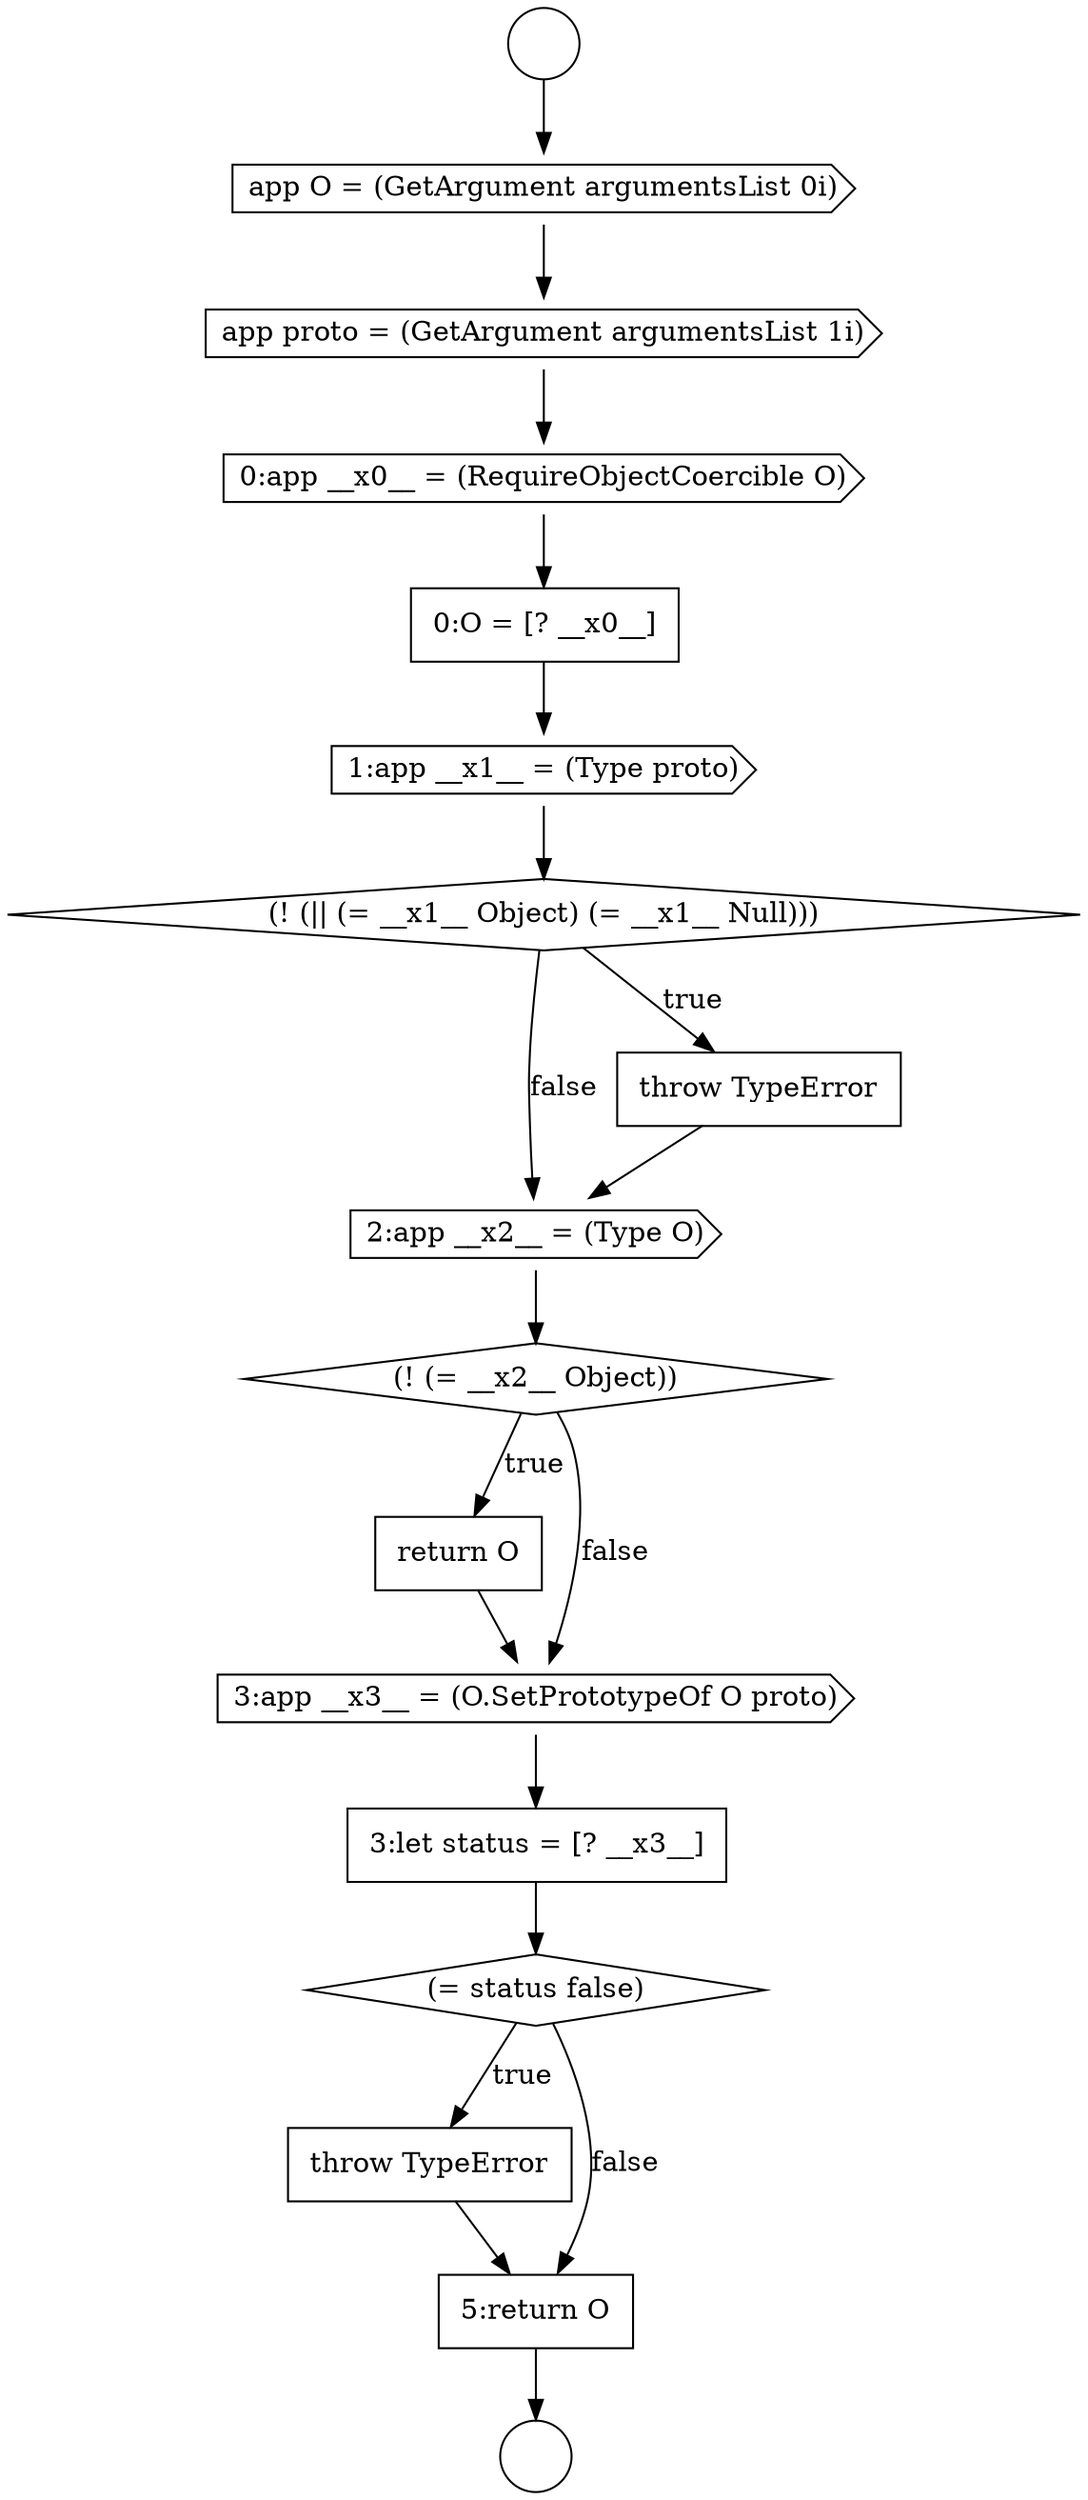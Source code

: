 digraph {
  node12490 [shape=diamond, label=<<font color="black">(! (|| (= __x1__ Object) (= __x1__ Null)))</font>> color="black" fillcolor="white" style=filled]
  node12494 [shape=none, margin=0, label=<<font color="black">
    <table border="0" cellborder="1" cellspacing="0" cellpadding="10">
      <tr><td align="left">return O</td></tr>
    </table>
  </font>> color="black" fillcolor="white" style=filled]
  node12489 [shape=cds, label=<<font color="black">1:app __x1__ = (Type proto)</font>> color="black" fillcolor="white" style=filled]
  node12493 [shape=diamond, label=<<font color="black">(! (= __x2__ Object))</font>> color="black" fillcolor="white" style=filled]
  node12486 [shape=cds, label=<<font color="black">app proto = (GetArgument argumentsList 1i)</font>> color="black" fillcolor="white" style=filled]
  node12483 [shape=circle label=" " color="black" fillcolor="white" style=filled]
  node12496 [shape=none, margin=0, label=<<font color="black">
    <table border="0" cellborder="1" cellspacing="0" cellpadding="10">
      <tr><td align="left">3:let status = [? __x3__]</td></tr>
    </table>
  </font>> color="black" fillcolor="white" style=filled]
  node12497 [shape=diamond, label=<<font color="black">(= status false)</font>> color="black" fillcolor="white" style=filled]
  node12492 [shape=cds, label=<<font color="black">2:app __x2__ = (Type O)</font>> color="black" fillcolor="white" style=filled]
  node12487 [shape=cds, label=<<font color="black">0:app __x0__ = (RequireObjectCoercible O)</font>> color="black" fillcolor="white" style=filled]
  node12491 [shape=none, margin=0, label=<<font color="black">
    <table border="0" cellborder="1" cellspacing="0" cellpadding="10">
      <tr><td align="left">throw TypeError</td></tr>
    </table>
  </font>> color="black" fillcolor="white" style=filled]
  node12498 [shape=none, margin=0, label=<<font color="black">
    <table border="0" cellborder="1" cellspacing="0" cellpadding="10">
      <tr><td align="left">throw TypeError</td></tr>
    </table>
  </font>> color="black" fillcolor="white" style=filled]
  node12488 [shape=none, margin=0, label=<<font color="black">
    <table border="0" cellborder="1" cellspacing="0" cellpadding="10">
      <tr><td align="left">0:O = [? __x0__]</td></tr>
    </table>
  </font>> color="black" fillcolor="white" style=filled]
  node12485 [shape=cds, label=<<font color="black">app O = (GetArgument argumentsList 0i)</font>> color="black" fillcolor="white" style=filled]
  node12499 [shape=none, margin=0, label=<<font color="black">
    <table border="0" cellborder="1" cellspacing="0" cellpadding="10">
      <tr><td align="left">5:return O</td></tr>
    </table>
  </font>> color="black" fillcolor="white" style=filled]
  node12484 [shape=circle label=" " color="black" fillcolor="white" style=filled]
  node12495 [shape=cds, label=<<font color="black">3:app __x3__ = (O.SetPrototypeOf O proto)</font>> color="black" fillcolor="white" style=filled]
  node12492 -> node12493 [ color="black"]
  node12490 -> node12491 [label=<<font color="black">true</font>> color="black"]
  node12490 -> node12492 [label=<<font color="black">false</font>> color="black"]
  node12495 -> node12496 [ color="black"]
  node12487 -> node12488 [ color="black"]
  node12499 -> node12484 [ color="black"]
  node12498 -> node12499 [ color="black"]
  node12485 -> node12486 [ color="black"]
  node12493 -> node12494 [label=<<font color="black">true</font>> color="black"]
  node12493 -> node12495 [label=<<font color="black">false</font>> color="black"]
  node12497 -> node12498 [label=<<font color="black">true</font>> color="black"]
  node12497 -> node12499 [label=<<font color="black">false</font>> color="black"]
  node12483 -> node12485 [ color="black"]
  node12496 -> node12497 [ color="black"]
  node12488 -> node12489 [ color="black"]
  node12491 -> node12492 [ color="black"]
  node12486 -> node12487 [ color="black"]
  node12489 -> node12490 [ color="black"]
  node12494 -> node12495 [ color="black"]
}
